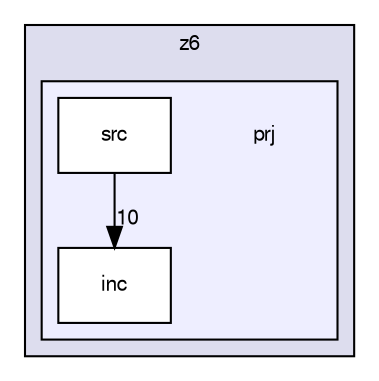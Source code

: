 digraph "/home/wojciech/Documents/PO_Obiekty_klasy_nieprzespane_noce/z6/prj" {
  compound=true
  node [ fontsize="10", fontname="FreeSans"];
  edge [ labelfontsize="10", labelfontname="FreeSans"];
  subgraph clusterdir_7c43a130a4d563d62d3b9206ea4a6ab5 {
    graph [ bgcolor="#ddddee", pencolor="black", label="z6" fontname="FreeSans", fontsize="10", URL="dir_7c43a130a4d563d62d3b9206ea4a6ab5.html"]
  subgraph clusterdir_a33f836eff0431b70f45e502aaab53c1 {
    graph [ bgcolor="#eeeeff", pencolor="black", label="" URL="dir_a33f836eff0431b70f45e502aaab53c1.html"];
    dir_a33f836eff0431b70f45e502aaab53c1 [shape=plaintext label="prj"];
    dir_059863a136c89df9e1808d2f38c2eed5 [shape=box label="inc" color="black" fillcolor="white" style="filled" URL="dir_059863a136c89df9e1808d2f38c2eed5.html"];
    dir_b2d4c21d3c37447583dd1cde508f25df [shape=box label="src" color="black" fillcolor="white" style="filled" URL="dir_b2d4c21d3c37447583dd1cde508f25df.html"];
  }
  }
  dir_b2d4c21d3c37447583dd1cde508f25df->dir_059863a136c89df9e1808d2f38c2eed5 [headlabel="10", labeldistance=1.5 headhref="dir_000009_000008.html"];
}
